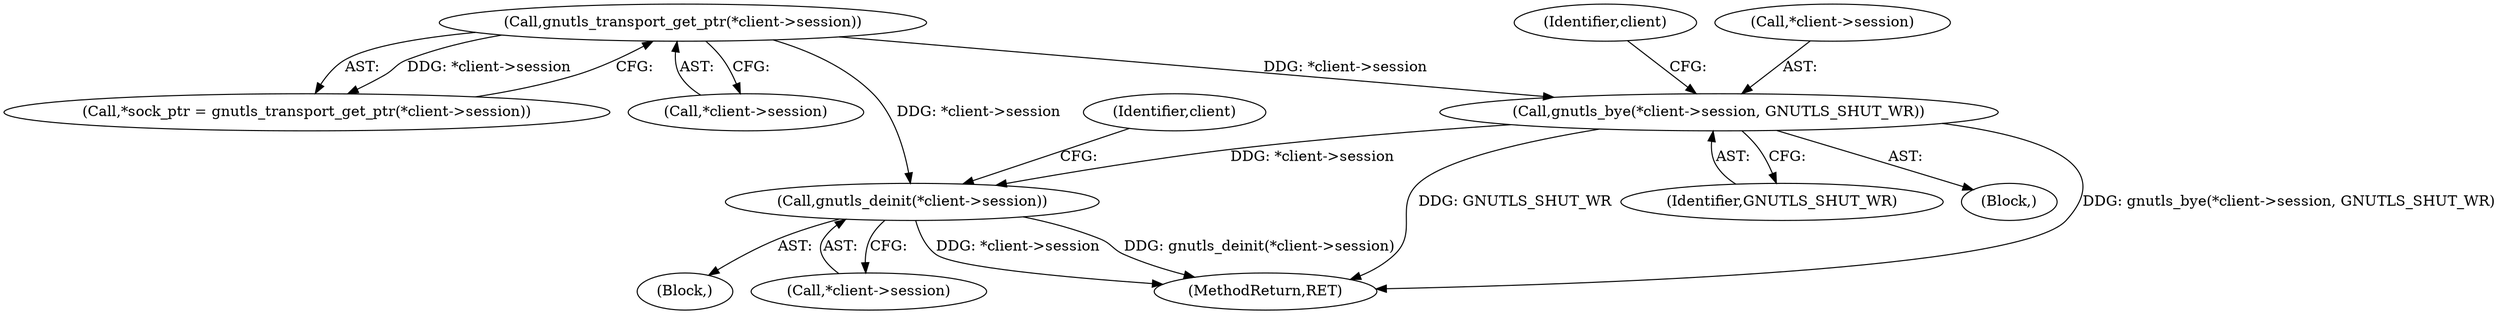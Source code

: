 digraph "0_pacemaker_564f7cc2a51dcd2f28ab12a13394f31be5aa3c93_1@pointer" {
"1000193" [label="(Call,gnutls_bye(*client->session, GNUTLS_SHUT_WR))"];
"1000179" [label="(Call,gnutls_transport_get_ptr(*client->session))"];
"1000199" [label="(Call,gnutls_deinit(*client->session))"];
"1000206" [label="(Identifier,client)"];
"1000177" [label="(Call,*sock_ptr = gnutls_transport_get_ptr(*client->session))"];
"1000194" [label="(Call,*client->session)"];
"1000180" [label="(Call,*client->session)"];
"1000200" [label="(Call,*client->session)"];
"1000202" [label="(Identifier,client)"];
"1000258" [label="(MethodReturn,RET)"];
"1000198" [label="(Identifier,GNUTLS_SHUT_WR)"];
"1000175" [label="(Block,)"];
"1000192" [label="(Block,)"];
"1000199" [label="(Call,gnutls_deinit(*client->session))"];
"1000179" [label="(Call,gnutls_transport_get_ptr(*client->session))"];
"1000193" [label="(Call,gnutls_bye(*client->session, GNUTLS_SHUT_WR))"];
"1000193" -> "1000192"  [label="AST: "];
"1000193" -> "1000198"  [label="CFG: "];
"1000194" -> "1000193"  [label="AST: "];
"1000198" -> "1000193"  [label="AST: "];
"1000202" -> "1000193"  [label="CFG: "];
"1000193" -> "1000258"  [label="DDG: gnutls_bye(*client->session, GNUTLS_SHUT_WR)"];
"1000193" -> "1000258"  [label="DDG: GNUTLS_SHUT_WR"];
"1000179" -> "1000193"  [label="DDG: *client->session"];
"1000193" -> "1000199"  [label="DDG: *client->session"];
"1000179" -> "1000177"  [label="AST: "];
"1000179" -> "1000180"  [label="CFG: "];
"1000180" -> "1000179"  [label="AST: "];
"1000177" -> "1000179"  [label="CFG: "];
"1000179" -> "1000177"  [label="DDG: *client->session"];
"1000179" -> "1000199"  [label="DDG: *client->session"];
"1000199" -> "1000175"  [label="AST: "];
"1000199" -> "1000200"  [label="CFG: "];
"1000200" -> "1000199"  [label="AST: "];
"1000206" -> "1000199"  [label="CFG: "];
"1000199" -> "1000258"  [label="DDG: *client->session"];
"1000199" -> "1000258"  [label="DDG: gnutls_deinit(*client->session)"];
}
